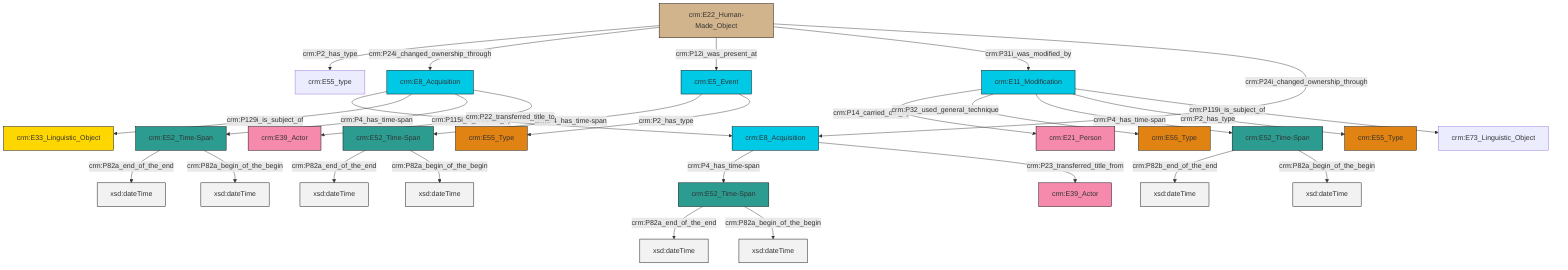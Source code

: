 graph TD
classDef Literal fill:#f2f2f2,stroke:#000000;
classDef CRM_Entity fill:#FFFFFF,stroke:#000000;
classDef Temporal_Entity fill:#00C9E6, stroke:#000000;
classDef Type fill:#E18312, stroke:#000000;
classDef Time-Span fill:#2C9C91, stroke:#000000;
classDef Appellation fill:#FFEB7F, stroke:#000000;
classDef Place fill:#008836, stroke:#000000;
classDef Persistent_Item fill:#B266B2, stroke:#000000;
classDef Conceptual_Object fill:#FFD700, stroke:#000000;
classDef Physical_Thing fill:#D2B48C, stroke:#000000;
classDef Actor fill:#f58aad, stroke:#000000;
classDef PC_Classes fill:#4ce600, stroke:#000000;
classDef Multi fill:#cccccc,stroke:#000000;

2["crm:E5_Event"]:::Temporal_Entity -->|crm:P4_has_time-span| 3["crm:E52_Time-Span"]:::Time-Span
7["crm:E11_Modification"]:::Temporal_Entity -->|crm:P14_carried_out_by| 8["crm:E21_Person"]:::Actor
9["crm:E8_Acquisition"]:::Temporal_Entity -->|crm:P115i_is_finished_by| 10["crm:E8_Acquisition"]:::Temporal_Entity
15["crm:E52_Time-Span"]:::Time-Span -->|crm:P82b_end_of_the_end| 16[xsd:dateTime]:::Literal
20["crm:E22_Human-Made_Object"]:::Physical_Thing -->|crm:P2_has_type| 13["crm:E55_type"]:::Default
2["crm:E5_Event"]:::Temporal_Entity -->|crm:P2_has_type| 21["crm:E55_Type"]:::Type
20["crm:E22_Human-Made_Object"]:::Physical_Thing -->|crm:P24i_changed_ownership_through| 9["crm:E8_Acquisition"]:::Temporal_Entity
7["crm:E11_Modification"]:::Temporal_Entity -->|crm:P32_used_general_technique| 17["crm:E55_Type"]:::Type
20["crm:E22_Human-Made_Object"]:::Physical_Thing -->|crm:P12i_was_present_at| 2["crm:E5_Event"]:::Temporal_Entity
7["crm:E11_Modification"]:::Temporal_Entity -->|crm:P4_has_time-span| 15["crm:E52_Time-Span"]:::Time-Span
10["crm:E8_Acquisition"]:::Temporal_Entity -->|crm:P4_has_time-span| 31["crm:E52_Time-Span"]:::Time-Span
28["crm:E52_Time-Span"]:::Time-Span -->|crm:P82a_end_of_the_end| 32[xsd:dateTime]:::Literal
28["crm:E52_Time-Span"]:::Time-Span -->|crm:P82a_begin_of_the_begin| 34[xsd:dateTime]:::Literal
10["crm:E8_Acquisition"]:::Temporal_Entity -->|crm:P23_transferred_title_from| 35["crm:E39_Actor"]:::Actor
7["crm:E11_Modification"]:::Temporal_Entity -->|crm:P2_has_type| 0["crm:E55_Type"]:::Type
20["crm:E22_Human-Made_Object"]:::Physical_Thing -->|crm:P31i_was_modified_by| 7["crm:E11_Modification"]:::Temporal_Entity
9["crm:E8_Acquisition"]:::Temporal_Entity -->|crm:P129i_is_subject_of| 23["crm:E33_Linguistic_Object"]:::Conceptual_Object
20["crm:E22_Human-Made_Object"]:::Physical_Thing -->|crm:P24i_changed_ownership_through| 10["crm:E8_Acquisition"]:::Temporal_Entity
9["crm:E8_Acquisition"]:::Temporal_Entity -->|crm:P4_has_time-span| 28["crm:E52_Time-Span"]:::Time-Span
7["crm:E11_Modification"]:::Temporal_Entity -->|crm:P119i_is_subject_of| 4["crm:E73_Linguistic_Object"]:::Default
9["crm:E8_Acquisition"]:::Temporal_Entity -->|crm:P22_transferred_title_to| 26["crm:E39_Actor"]:::Actor
31["crm:E52_Time-Span"]:::Time-Span -->|crm:P82a_end_of_the_end| 38[xsd:dateTime]:::Literal
3["crm:E52_Time-Span"]:::Time-Span -->|crm:P82a_end_of_the_end| 39[xsd:dateTime]:::Literal
31["crm:E52_Time-Span"]:::Time-Span -->|crm:P82a_begin_of_the_begin| 40[xsd:dateTime]:::Literal
15["crm:E52_Time-Span"]:::Time-Span -->|crm:P82a_begin_of_the_begin| 41[xsd:dateTime]:::Literal
3["crm:E52_Time-Span"]:::Time-Span -->|crm:P82a_begin_of_the_begin| 42[xsd:dateTime]:::Literal